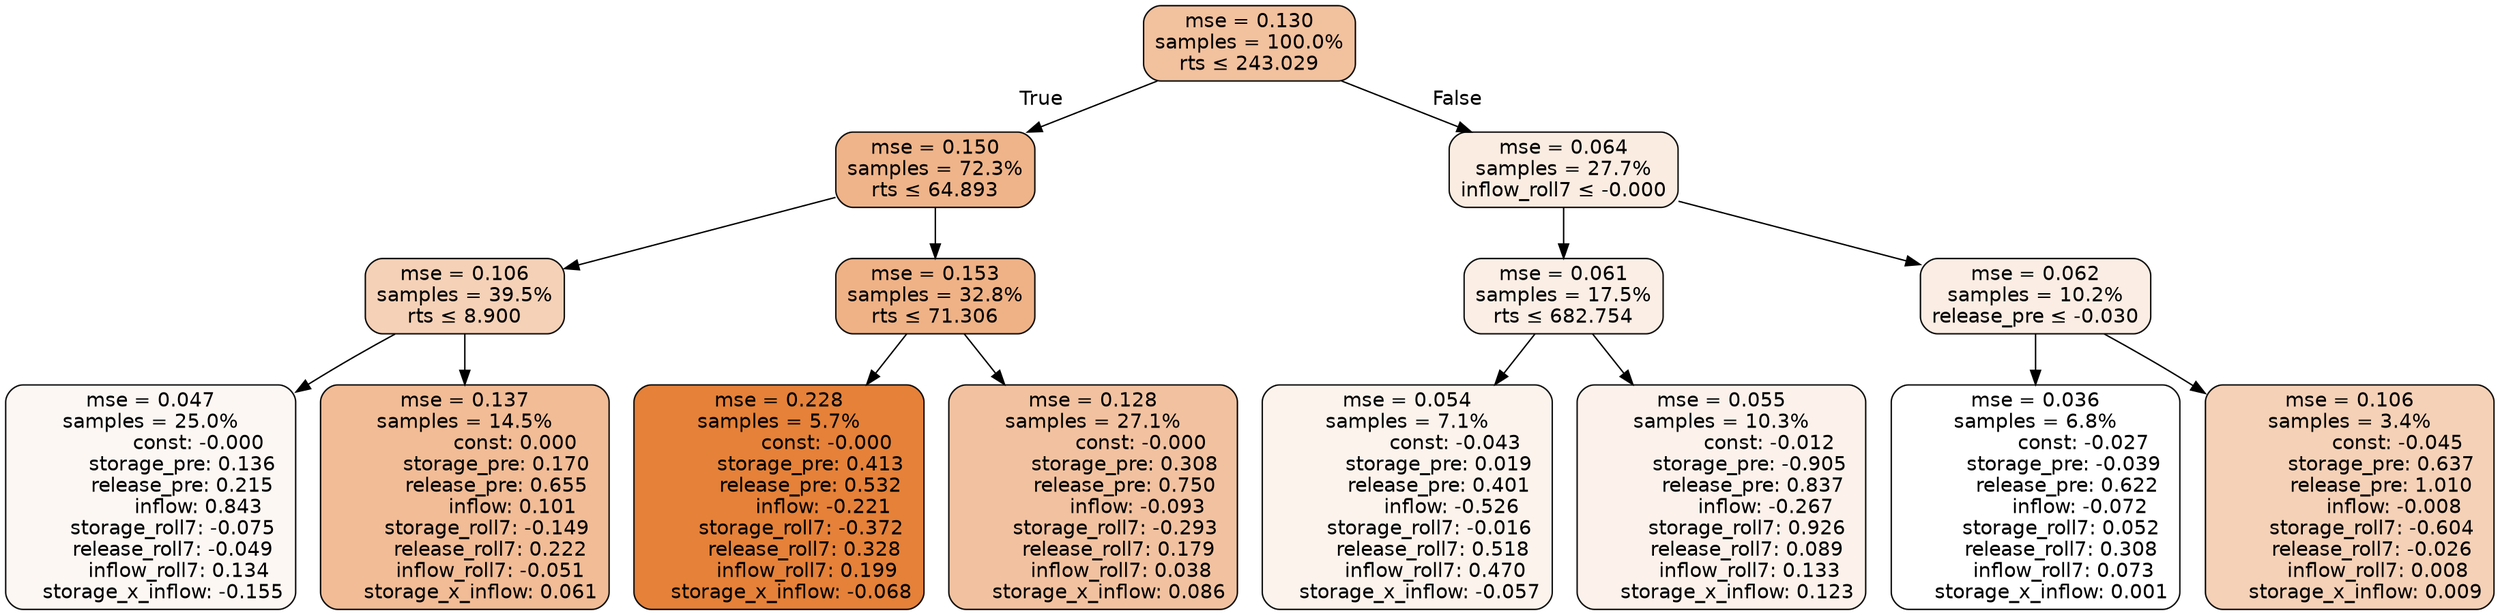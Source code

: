 digraph tree {
bgcolor="transparent"
node [shape=rectangle, style="filled, rounded", color="black", fontname=helvetica] ;
edge [fontname=helvetica] ;
	"0" [label="mse = 0.130
samples = 100.0%
rts &le; 243.029", fillcolor="#f2c19e"]
	"1" [label="mse = 0.150
samples = 72.3%
rts &le; 64.893", fillcolor="#efb489"]
	"2" [label="mse = 0.106
samples = 39.5%
rts &le; 8.900", fillcolor="#f5d1b7"]
	"3" [label="mse = 0.047
samples = 25.0%
               const: -0.000
          storage_pre: 0.136
          release_pre: 0.215
               inflow: 0.843
       storage_roll7: -0.075
       release_roll7: -0.049
         inflow_roll7: 0.134
    storage_x_inflow: -0.155", fillcolor="#fdf7f3"]
	"4" [label="mse = 0.137
samples = 14.5%
                const: 0.000
          storage_pre: 0.170
          release_pre: 0.655
               inflow: 0.101
       storage_roll7: -0.149
        release_roll7: 0.222
        inflow_roll7: -0.051
     storage_x_inflow: 0.061", fillcolor="#f1bc96"]
	"5" [label="mse = 0.153
samples = 32.8%
rts &le; 71.306", fillcolor="#efb286"]
	"6" [label="mse = 0.228
samples = 5.7%
               const: -0.000
          storage_pre: 0.413
          release_pre: 0.532
              inflow: -0.221
       storage_roll7: -0.372
        release_roll7: 0.328
         inflow_roll7: 0.199
    storage_x_inflow: -0.068", fillcolor="#e58139"]
	"7" [label="mse = 0.128
samples = 27.1%
               const: -0.000
          storage_pre: 0.308
          release_pre: 0.750
              inflow: -0.093
       storage_roll7: -0.293
        release_roll7: 0.179
         inflow_roll7: 0.038
     storage_x_inflow: 0.086", fillcolor="#f2c2a0"]
	"8" [label="mse = 0.064
samples = 27.7%
inflow_roll7 &le; -0.000", fillcolor="#fbece1"]
	"9" [label="mse = 0.061
samples = 17.5%
rts &le; 682.754", fillcolor="#fbeee5"]
	"10" [label="mse = 0.054
samples = 7.1%
               const: -0.043
          storage_pre: 0.019
          release_pre: 0.401
              inflow: -0.526
       storage_roll7: -0.016
        release_roll7: 0.518
         inflow_roll7: 0.470
    storage_x_inflow: -0.057", fillcolor="#fcf3ec"]
	"11" [label="mse = 0.055
samples = 10.3%
               const: -0.012
         storage_pre: -0.905
          release_pre: 0.837
              inflow: -0.267
        storage_roll7: 0.926
        release_roll7: 0.089
         inflow_roll7: 0.133
     storage_x_inflow: 0.123", fillcolor="#fcf2eb"]
	"12" [label="mse = 0.062
samples = 10.2%
release_pre &le; -0.030", fillcolor="#fbede3"]
	"13" [label="mse = 0.036
samples = 6.8%
               const: -0.027
         storage_pre: -0.039
          release_pre: 0.622
              inflow: -0.072
        storage_roll7: 0.052
        release_roll7: 0.308
         inflow_roll7: 0.073
     storage_x_inflow: 0.001", fillcolor="#ffffff"]
	"14" [label="mse = 0.106
samples = 3.4%
               const: -0.045
          storage_pre: 0.637
          release_pre: 1.010
              inflow: -0.008
       storage_roll7: -0.604
       release_roll7: -0.026
         inflow_roll7: 0.008
     storage_x_inflow: 0.009", fillcolor="#f5d1b7"]

	"0" -> "1" [labeldistance=2.5, labelangle=45, headlabel="True"]
	"1" -> "2"
	"2" -> "3"
	"2" -> "4"
	"1" -> "5"
	"5" -> "6"
	"5" -> "7"
	"0" -> "8" [labeldistance=2.5, labelangle=-45, headlabel="False"]
	"8" -> "9"
	"9" -> "10"
	"9" -> "11"
	"8" -> "12"
	"12" -> "13"
	"12" -> "14"
}